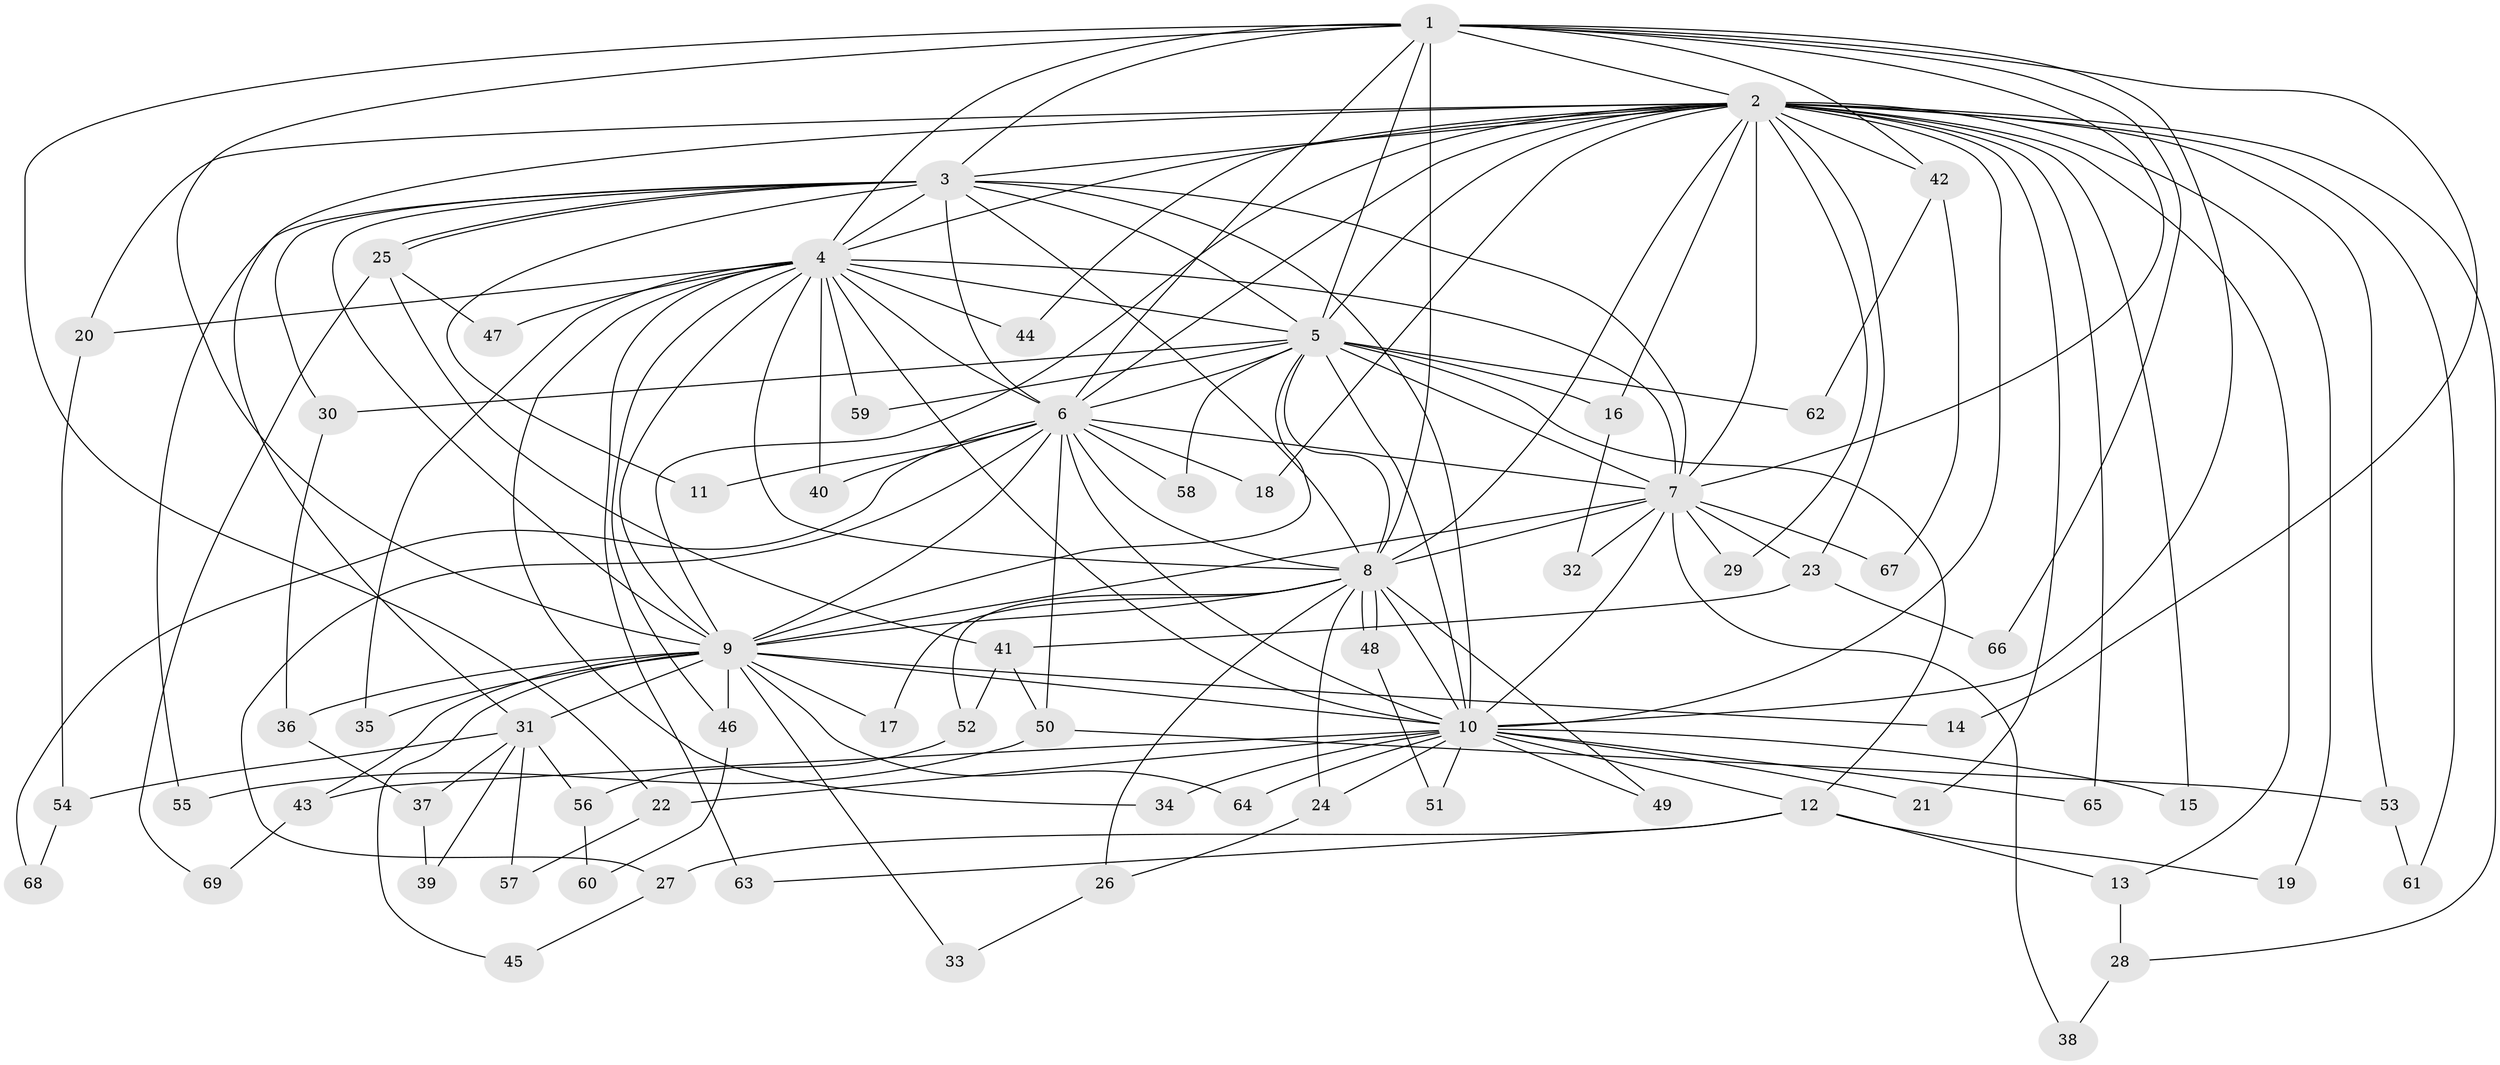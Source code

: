 // Generated by graph-tools (version 1.1) at 2025/25/03/09/25 03:25:46]
// undirected, 69 vertices, 163 edges
graph export_dot {
graph [start="1"]
  node [color=gray90,style=filled];
  1;
  2;
  3;
  4;
  5;
  6;
  7;
  8;
  9;
  10;
  11;
  12;
  13;
  14;
  15;
  16;
  17;
  18;
  19;
  20;
  21;
  22;
  23;
  24;
  25;
  26;
  27;
  28;
  29;
  30;
  31;
  32;
  33;
  34;
  35;
  36;
  37;
  38;
  39;
  40;
  41;
  42;
  43;
  44;
  45;
  46;
  47;
  48;
  49;
  50;
  51;
  52;
  53;
  54;
  55;
  56;
  57;
  58;
  59;
  60;
  61;
  62;
  63;
  64;
  65;
  66;
  67;
  68;
  69;
  1 -- 2;
  1 -- 3;
  1 -- 4;
  1 -- 5;
  1 -- 6;
  1 -- 7;
  1 -- 8;
  1 -- 9;
  1 -- 10;
  1 -- 14;
  1 -- 22;
  1 -- 42;
  1 -- 66;
  2 -- 3;
  2 -- 4;
  2 -- 5;
  2 -- 6;
  2 -- 7;
  2 -- 8;
  2 -- 9;
  2 -- 10;
  2 -- 13;
  2 -- 15;
  2 -- 16;
  2 -- 18;
  2 -- 19;
  2 -- 20;
  2 -- 21;
  2 -- 23;
  2 -- 28;
  2 -- 29;
  2 -- 31;
  2 -- 42;
  2 -- 44;
  2 -- 53;
  2 -- 61;
  2 -- 65;
  3 -- 4;
  3 -- 5;
  3 -- 6;
  3 -- 7;
  3 -- 8;
  3 -- 9;
  3 -- 10;
  3 -- 11;
  3 -- 25;
  3 -- 25;
  3 -- 30;
  3 -- 55;
  4 -- 5;
  4 -- 6;
  4 -- 7;
  4 -- 8;
  4 -- 9;
  4 -- 10;
  4 -- 20;
  4 -- 34;
  4 -- 35;
  4 -- 40;
  4 -- 44;
  4 -- 46;
  4 -- 47;
  4 -- 59;
  4 -- 63;
  5 -- 6;
  5 -- 7;
  5 -- 8;
  5 -- 9;
  5 -- 10;
  5 -- 12;
  5 -- 16;
  5 -- 30;
  5 -- 58;
  5 -- 59;
  5 -- 62;
  6 -- 7;
  6 -- 8;
  6 -- 9;
  6 -- 10;
  6 -- 11;
  6 -- 18;
  6 -- 27;
  6 -- 40;
  6 -- 50;
  6 -- 58;
  6 -- 68;
  7 -- 8;
  7 -- 9;
  7 -- 10;
  7 -- 23;
  7 -- 29;
  7 -- 32;
  7 -- 38;
  7 -- 67;
  8 -- 9;
  8 -- 10;
  8 -- 17;
  8 -- 24;
  8 -- 26;
  8 -- 48;
  8 -- 48;
  8 -- 49;
  8 -- 52;
  9 -- 10;
  9 -- 14;
  9 -- 17;
  9 -- 31;
  9 -- 33;
  9 -- 35;
  9 -- 36;
  9 -- 43;
  9 -- 45;
  9 -- 46;
  9 -- 64;
  10 -- 12;
  10 -- 15;
  10 -- 21;
  10 -- 22;
  10 -- 24;
  10 -- 34;
  10 -- 43;
  10 -- 49;
  10 -- 51;
  10 -- 64;
  10 -- 65;
  12 -- 13;
  12 -- 19;
  12 -- 27;
  12 -- 63;
  13 -- 28;
  16 -- 32;
  20 -- 54;
  22 -- 57;
  23 -- 41;
  23 -- 66;
  24 -- 26;
  25 -- 41;
  25 -- 47;
  25 -- 69;
  26 -- 33;
  27 -- 45;
  28 -- 38;
  30 -- 36;
  31 -- 37;
  31 -- 39;
  31 -- 54;
  31 -- 56;
  31 -- 57;
  36 -- 37;
  37 -- 39;
  41 -- 50;
  41 -- 52;
  42 -- 62;
  42 -- 67;
  43 -- 69;
  46 -- 60;
  48 -- 51;
  50 -- 53;
  50 -- 55;
  52 -- 56;
  53 -- 61;
  54 -- 68;
  56 -- 60;
}
